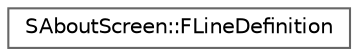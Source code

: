 digraph "Graphical Class Hierarchy"
{
 // INTERACTIVE_SVG=YES
 // LATEX_PDF_SIZE
  bgcolor="transparent";
  edge [fontname=Helvetica,fontsize=10,labelfontname=Helvetica,labelfontsize=10];
  node [fontname=Helvetica,fontsize=10,shape=box,height=0.2,width=0.4];
  rankdir="LR";
  Node0 [id="Node000000",label="SAboutScreen::FLineDefinition",height=0.2,width=0.4,color="grey40", fillcolor="white", style="filled",URL="$d7/df2/structSAboutScreen_1_1FLineDefinition.html",tooltip=" "];
}
